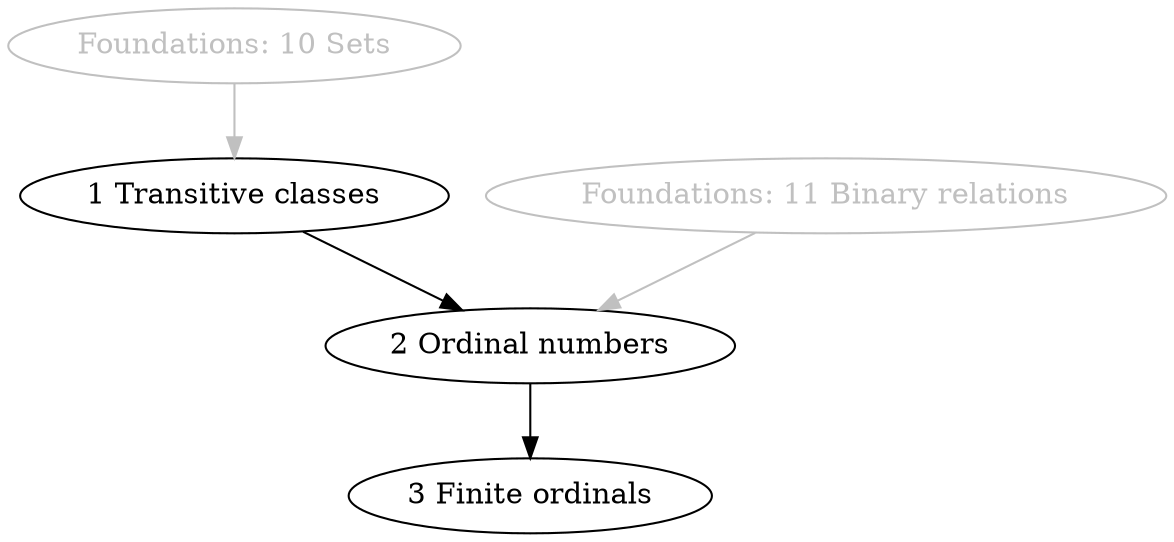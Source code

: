 digraph Sections {

    foundations_10 [label = "Foundations: 10 Sets", color = "gray", fontcolor = "gray"]
    foundations_11 [label = "Foundations: 11 Binary relations", color = "gray", fontcolor = "gray"]

    set_theory_01 [label = "1 Transitive classes"]
    set_theory_02 [label = "2 Ordinal numbers"]
    set_theory_03 [label = "3 Finite ordinals"]

    foundations_10  -> set_theory_01    [color = "gray"]
    foundations_11  -> set_theory_02    [color = "gray"]
    set_theory_01   -> set_theory_02
    set_theory_02   -> set_theory_03
}